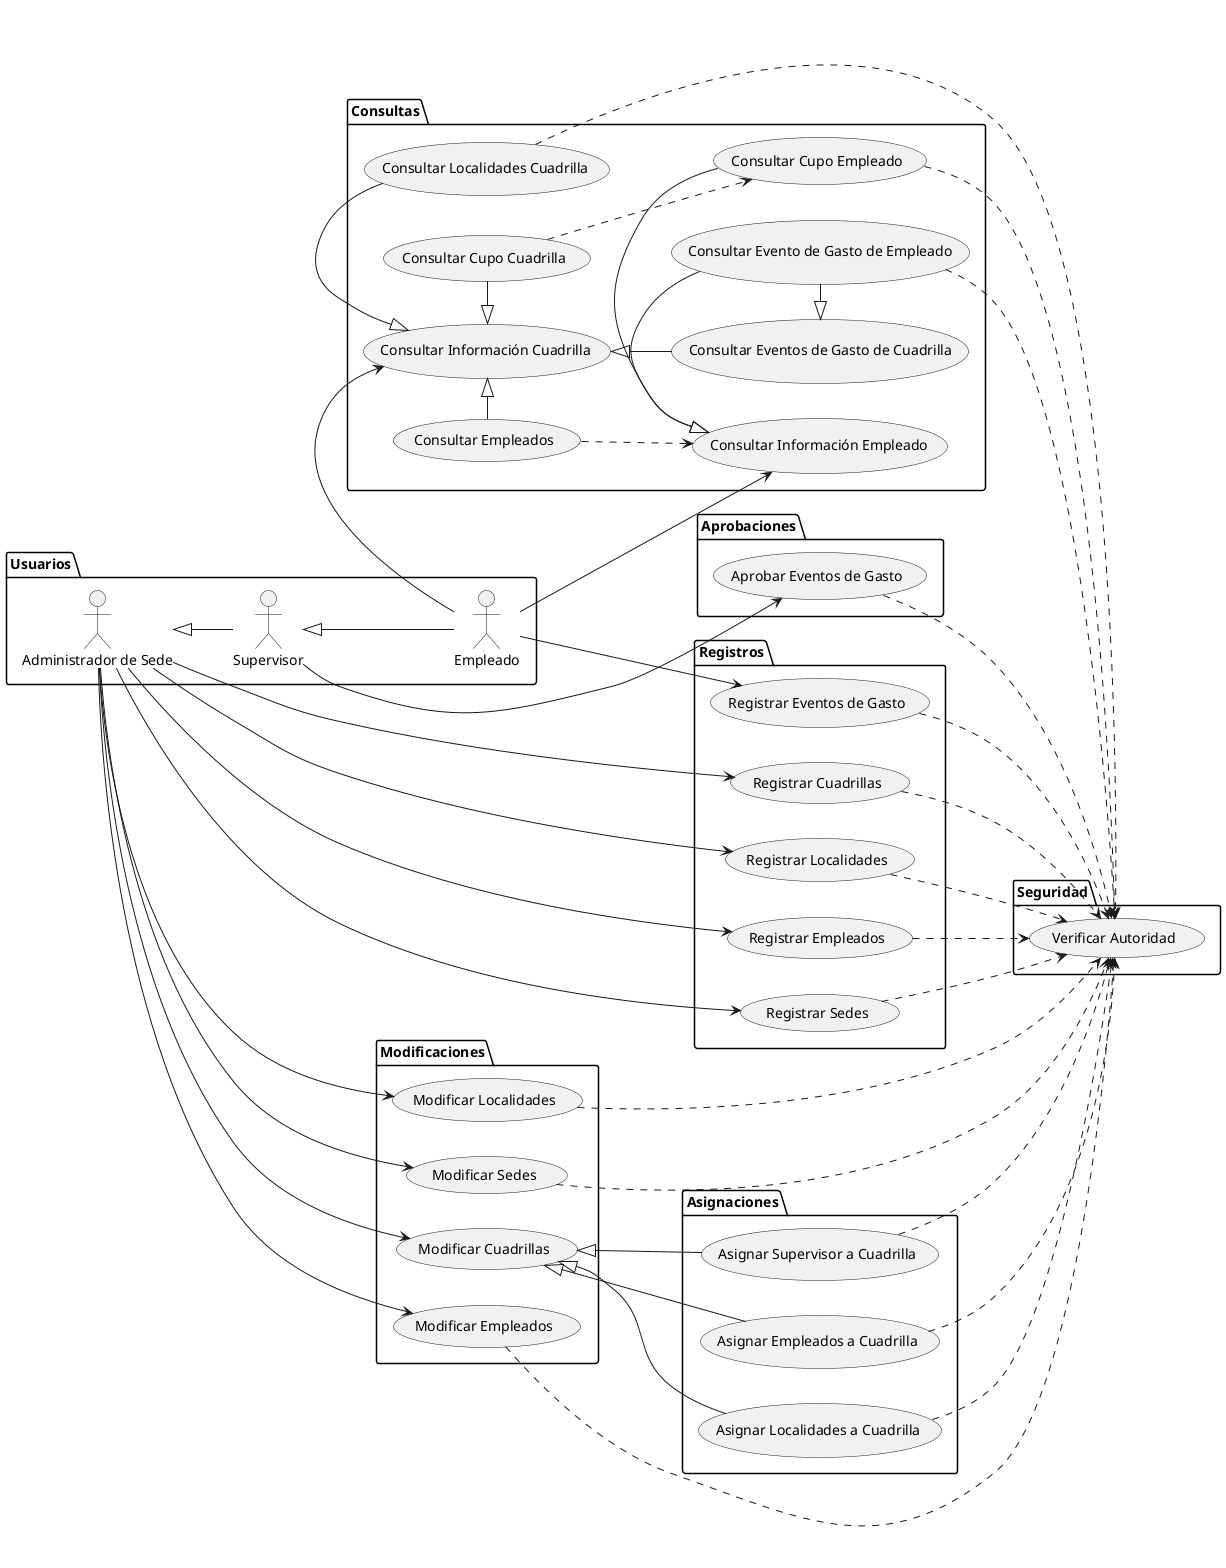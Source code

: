 @startuml
'https://plantuml.com/use-case-diagram
left to right direction

package Usuarios {
    actor "Administrador de Sede" as A
    actor "Supervisor" as S
    actor "Empleado" as E
}

package Consultas {
    usecase "Consultar Información Empleado" as C1
    usecase "Consultar Información Cuadrilla" as C2
    usecase "Consultar Cupo Empleado" as C3
    usecase "Consultar Empleados" as C4
    usecase "Consultar Cupo Cuadrilla" as C5
    usecase "Consultar Localidades Cuadrilla" as C6
    usecase "Consultar Evento de Gasto de Empleado" as C7
    usecase "Consultar Eventos de Gasto de Cuadrilla" as C8
}

C1 <|- C3
C1 <|- C7
C2 <|- C4
C2 <|- C5
C2 <|- C8
C2 <|- C6
C4 ..> C1
C5 ..> C3
C8 <|- C7
package Registros {
    usecase "Registrar Empleados" as R1
    usecase "Registrar Sedes" as R2
    usecase "Registrar Cuadrillas" as R3
    usecase "Registrar Localidades" as R4
    usecase "Registrar Eventos de Gasto" as R5
}

package Modificaciones {
    usecase "Modificar Empleados" as M1
    usecase "Modificar Sedes" as M2
    usecase "Modificar Cuadrillas" as M3
    usecase "Modificar Localidades" as M4
}

package Asignaciones {
    usecase "Asignar Supervisor a Cuadrilla" as A2
    usecase "Asignar Empleados a Cuadrilla" as A3
    usecase "Asignar Localidades a Cuadrilla" as A4
}

package Aprobaciones {
    usecase "Aprobar Eventos de Gasto" as AA1
}

package Seguridad {
    usecase "Verificar Autoridad" as S1
}


A <|-- S
S <|-- E

'Usos Empleado
E --> C1
E --> C2
E --> R5

'Usos Supervisor
S --> AA1

'Usos Admin de Sede
A --> R1
A --> R2
A --> R3
A --> R4
A --> M1
A --> M2
A --> M3
A --> M4
'Inclusión de Seguridad
A2 ..> S1
A3 ..> S1
A4 ..> S1
AA1 ..> S1
C3 ..> S1
C6 ..> S1
C7 ..> S1
M1 ..> S1
M2 ..> S1
M4 ..> S1
R1 ..> S1
R2 ..> S1
R3 ..> S1
R4 ..> S1
R5 ..> S1

'Extensión de Asignaciones
M3 <|-- A2
M3 <|-- A3
M3 <|-- A4


@enduml